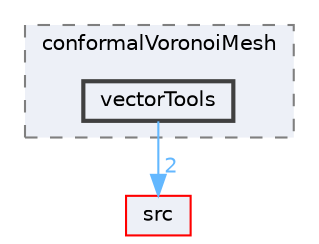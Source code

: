 digraph "applications/utilities/mesh/generation/foamyMesh/conformalVoronoiMesh/vectorTools"
{
 // LATEX_PDF_SIZE
  bgcolor="transparent";
  edge [fontname=Helvetica,fontsize=10,labelfontname=Helvetica,labelfontsize=10];
  node [fontname=Helvetica,fontsize=10,shape=box,height=0.2,width=0.4];
  compound=true
  subgraph clusterdir_616e89101b4d92e7765258ddbabd9ee1 {
    graph [ bgcolor="#edf0f7", pencolor="grey50", label="conformalVoronoiMesh", fontname=Helvetica,fontsize=10 style="filled,dashed", URL="dir_616e89101b4d92e7765258ddbabd9ee1.html",tooltip=""]
  dir_f4d01ad48707ad98cc7281212f7416bd [label="vectorTools", fillcolor="#edf0f7", color="grey25", style="filled,bold", URL="dir_f4d01ad48707ad98cc7281212f7416bd.html",tooltip=""];
  }
  dir_68267d1309a1af8e8297ef4c3efbcdba [label="src", fillcolor="#edf0f7", color="red", style="filled", URL="dir_68267d1309a1af8e8297ef4c3efbcdba.html",tooltip=""];
  dir_f4d01ad48707ad98cc7281212f7416bd->dir_68267d1309a1af8e8297ef4c3efbcdba [headlabel="2", labeldistance=1.5 headhref="dir_004265_003729.html" href="dir_004265_003729.html" color="steelblue1" fontcolor="steelblue1"];
}
